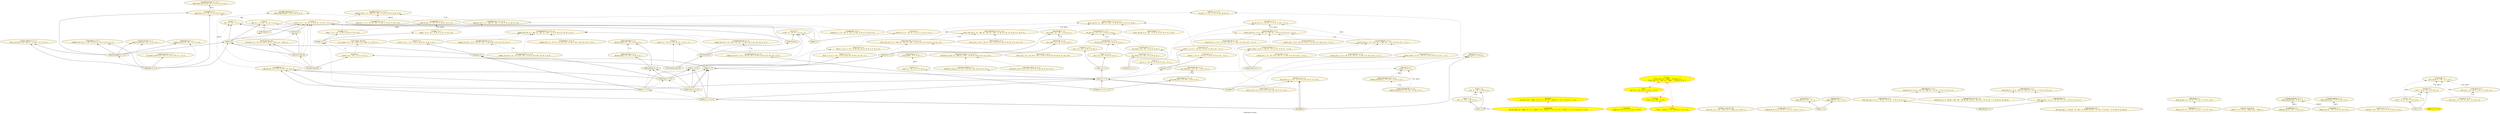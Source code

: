 digraph Is {
  label = "Predicative Classes"
  rankdir = BT

  node [fontname = monospace, style = filled, fillcolor = cornsilk]
  edge [fontname = monospace]

  // IsProper [label = "\N X\nproper (x : A) : X x x"]

  subgraph logic_classes {
    IsIndiscIdForm [label = "\N X Y x s\nindisc_id_form (a b : B) (t : Y a b) : X (s a b) x"]
    IsIdIndiscForm [label = "\N X Y x s\nid_indisc_form (a b : B) (t : X (s a b) x) : Y a b"]
    IsRetr [label = "\N f g\nretr (x : A) : g (f x) = x"]
    IsSect [label = "\N f g\nsect (x : B) : f (g x) = x"]
    IsFunExt [label = "\N\nfun_ext (A B : Type) (f g : A -> B) (a : forall x : A, f x = g x) : f = g", color = red, fillcolor = yellow]
    IsFunExtDep [label = "\N\nfun_ext_dep (A : Type) (P : A -> Type) (f g : forall x : A, P x) (a : forall x : A, f x = g x) : f = g", color = red, fillcolor = yellow]
    IsPropExt [label = "\N\nprop_ext (A B) (a : A <-> B) : A = B", color = red, fillcolor = yellow]
    IsContr [label = "\N\ncontr : exists x : A, forall y : A, x = y", color = red, fillcolor = yellow]
    IsProp [label = "\N\nirrel (x y : A) : x = y", color = red, fillcolor = yellow]
    IsSet [label = "\N\nuip (x y : A) (a b : x = y) : a = b", color = red, fillcolor = yellow]
    IsTrunc [label = "\N\ntrunc_zero (A : Type) : IsTrunc O A\ntrunc_succ (n : nat) (A : Type) : IsTrunc (S n) A", color = red, fillcolor = yellow]

    IsIso [label = "\N f g"]
  }

  subgraph order_theory_classes {
    IsAntisym [label = "\N Xeq Xle\nantisym (x y : A) (a : Xle x y) (b : Xle y x) : Xeq x y"]
    IsAsym [label = "\N X\nasym (x y : A) (a : X x y) (b : X y x) : 0"]
    IsCohRels [label = "\N Xeq Xle Xlt\ncoh_rels (x y : A) : Xle x y <-> Xeq x y \\/ Xlt x y"]
    IsComonoUnFn [label = "\N X Y f\ncomono_un_fn (x y : A) (a : Y (f x) (f y)) : X x y"]
    IsConnex [label = "\N X\nconnex (x y : A) : X x y \\/ X y x"]
    IsCotrans [label = "\N X\ncotrans (x y z : A) (a : X x z) : X x y \\/ X y z"]
    IsIrrefl [label = "\N X\nirrefl (x : A) (a : X x x) : 0"]
    IsLowerBnd [label = "\N X x\nlower_bnd (y : A) : X x y"]
    IsMonoBinFnL [label = "\N X Y k\nmono_bin_fn_l (x y : A1) (z : A0) (a : X x y) : Y (k z x) (k z y)"]
    IsMonoBinFnLR [label = "\N X0 X1 Y k\nmono_bin_fn_l_r (x0 y0 : A0) (a0 : X0 x0 y0) (x1 y1 : A1) (a1 : X1 x1 y1) : Y (k x0 x1) (k y0 y1)"]
    IsMonoBinFnR [label = "\N X Y k\nmono_bin_fn_r (x y : A0) (z : A1) (a : X x y) : Y (k x z) (k y z)"]
    IsMonoBinOpL [label = "\N X k\nmono_bin_op_l (x y z : A) (a : X x y) : X (k z x) (k z y)"]
    IsMonoBinOpLR [label = "\N X k\nmono_bin_op_l_r (x0 y0 : A) (a0 : X x0 y0) (x1 y1 : A) (a1 : X x1 y1) : X (k x0 x1) (k y0 y1)"]
    IsMonoBinOpR [label = "\N X k\nmono_bin_op_r (x y z : A) (a : X x y) : X (k x z) (k y z)"]
    IsMonoUnFn [label = "\N X Y f\nmono_un_fn (x y : A) (a : X x y) : Y (f x) (f y)"]
    IsMonoUnOp [label = "\N X f\nmono_un_op (x y : A) (a : X x y) : X (f x) (f y)"]
    IsRefl [label = "\N X\nrefl (x : A) : X x x"]
    IsStrConnex [label = "\N Xeq Xle\nstr_connex (x y : A) : Xle x y \\/ Xeq x y \\/ Xle y x"]
    IsSubrel [label = "\N Xsub Xsup\nsubrel (x y : A) (a : Xsub x y) : Xsup x y"]
    IsSym [label = "\N X\nsym (x y : A) (a : X x y) : X y x"]
    IsTrans [label = "\N X\ntrans (x y z : A) (a : X x y) (b : X y z) : X x z"]
    IsUpperBnd [label = "\N X x\nupper_bnd (y : A) : X y x"]

    IsApart [label = "\N X"]
    IsBnd [label = "\N X x y"]
    IsEquiv [label = "\N X"]
    IsMonoBinOp [label = "\N X k"]
    IsPartEquiv [label = "\N X"]
    IsPartOrd [label = "\N Xeq Xle"]
    IsPreord [label = "\N X"]
    IsStrPartOrd [label = "\N X"]
    IsStrPreord [label = "\N X"]
    IsStrTotOrd [label = "\N Xeq Xle"]
    IsTotOrd [label = "\N Xeq Xle"]
  }

  subgraph cancel_classes {
    IsCancelActL [label = "\N X al\ncancel_act_l (x : A) (a b : B) (s : X (al x a) (al x b)) : X a b"]
    IsCancelActLR [label = "\N X Y al\ncancel_act_l_r (x y : A) (a : B) (s : Y (al x a) (al y a)) : X x y"]
    IsCancelActR [label = "\N X ar\ncancel_act_r (a b : B) (x : A) (s : X (ar a x) (ar b x)) : X a b"]
    IsCancelActRL [label = "\N X Y ar\ncancel_act_r_l (a : B) (x y : A) (s : Y (ar a x) (ar a y)) : X x y"]
    IsCancelBinFnL [label = "\N X Y k\ncancel_bin_fn_l (x : A1) (y z : A0) (a : Y (k x y) (k x z)) : X y z"]
    IsCancelBinFnR [label = "\N X Y k\ncancel_bin_fn_r (x y : A0) (z : A1) (a : Y (k x z) (k y z)) : X x y"]
    IsCancelFormL [label = "\N X Y s\ncancel_form_l (a b c : B) (t : X (s a b) (s a c)) : Y b c"]
    IsCancelFormR [label = "\N X Y s\ncancel_form_r (a b c : B) (t : X (s a c) (s b c)) : Y a b"]
    IsCancelL [label = "\N X k\ncancel_l (x y z : A) (a : X (k x y) (k x z)) : X y z"]
    IsCancelR [label = "\N X k\ncancel_r (x y z : A) (a : X (k x z) (k y z)) : X x y"]
    IsInj [label = "\N X f\ninj (x y : A) (a : X (f x) (f y)) : X x y"]
    IsInjUnFn [label = "\N X Y f\ninj_un_fn (x y : A) (a : Y (f x) (f y)) : X x y"]

    IsCancel [label = "\N X k"]
    IsCancelForm [label = "\N X Y s"]
  }

  subgraph assoc_classes {
    IsAssoc [label = "\N X k\nassoc (x y z : A) : X (k x (k y z)) (k (k x y) z)"]
    IsCompatActs [label = "\N X al ar\ncompat_acts (x : A) (a : C) (y : B) : X (al x (ar a y)) (ar (al x a) y)"]
    IsCompatBinFns [label = "\N X k m n p\ncompat_bin_fns (x : A0) (y : A1) (z : A2) : X (n x (m y z)) (p (k x y) z)"]
    IsCompatExtActL [label = "\N X k al\ncompat_ext_act_l (x y : A) (a : B) : X (al x (al y a)) (al (k x y) a)"]
    IsCompatExtActR [label = "\N X k ar\ncompat_ext_act_r (a : B) (x y : A) : X (ar a (k x y)) (ar (ar a x) y)"]
    IsCompatIntActL [label = "\N X k al\ncompat_int_act_l (x : A) (a b : B) : X (al x (k a b)) (k (al x a) b)"]
    IsCompatIntActR [label = "\N X k ar\ncompat_int_act_r (a b : B) (x : A) : X (k a (ar b x)) (ar (k a b) x)"]
  }

  subgraph distr_classes {
    IsAntidistrUnFn [label = "\N X f k m\nantidistr_un_fn (x y : A) : X (f (k x y)) (m (f y) (f x))"]
    IsAntidistrUnFns [label = "\N X f g k h m\nantidistr_un_fns (x : A0) (y : A1) : X (h (k x y)) (m (f y) (g x))"]
    IsAntidistrUnOp [label = "\N X f k\nantidistr_un_op (x y : A) : X (f (k x y)) (k (f y) (f x))"]
    IsDistrActL [label = "\N X al k\ndistr_act_l (x : A) (a b : B) : X (al x (k a b)) (k (al x a) (al x b))"]
    IsDistrActR [label = "\N X ar k\ndistr_act_r (a b : B) (x : A) : X (ar (k a b) x) (k (ar a x) (ar b x))"]
    IsDistrBinFnsL [label = "\N X k m n p q\ndistr_bin_fns_l (x : A0) (y : A1) (z : A2) : X (p x (n y z)) (q (k x y) (m x z))"]
    IsDistrBinFnsR [label = "\N X k m n p q\ndistr_bin_fns_r (x : A0) (y : A1) (z : A2) : X (p (n x y) z) (q (k x z) (m y z))"]
    IsDistrL [label = "\N X k m\ndistr_l (x y z : A) : X (k x (m y z)) (m (k x y) (k x z))"]
    IsDistrR [label = "\N X k m\ndistr_r (x y z : A) : X (k (m x y) z) (m (k x z) (k y z))"]
    IsDistrUnFn [label = "\N X f k m\ndistr_un_fn (x y : A) : X (f (k x y)) (m (f x) (f y))"]
    IsDistrUnFns [label = "\N X f g k h m\ndistr_un_fns (x : A0) (y : A1) : X (h (k x y)) (m (f x) (g y))"]
    IsDistrUnOp [label = "\N X f k\ndistr_un_op (x y : A) : X (f (k x y)) (k (f x) (f y))"]

    IsDistr [label = "\N X k m"]
  }

  subgraph inv_classes {
    IsInvBinFnL [label = "\N X x f k\ninv_bin_fn_l (y : A) : X (k (f y) y) x"]
    IsInvBinFnR [label = "\N X x f k\ninv_bin_fn_r (y : A) : X (k y (f y)) x"]
    IsInvFormL [label = "\N X x f s\ninv_form_l (y : A) : X (s (f y) y) x"]
    IsInvFormR [label = "\N X x f s\ninv_form_r (y : A) : X (s y (f y)) x"]
    IsInvL [label = "\N X x f k\ninv_l (y : A) : X (k (f y) y) x"]
    IsInvR [label = "\N X x f k\ninv_r (y : A) : X (k y (f y)) x"]

    IsInv [label = "\N X x f k"]
    IsInvForm [label = "\N X x f s"]
  }

  subgraph unl_classes {
    IsUnlElemActL [label = "\N X x al\nunl_elem_act_l (a : B) : X (al x a) a"]
    IsUnlElemActR [label = "\N X x ar\nunl_elem_act_r (a : B) : X (ar a x) a"]
    IsUnlElemL [label = "\N X x k\nunl_elem_l (y : A) : X (k x y) y"]
    IsUnlElemR [label = "\N X x k\nunl_elem_r (y : A) : X (k y x) y"]

    IsUnlElem [label = "\N X x k"]
  }

  subgraph absorb_classes {
    IsAbsorbElemActLR [label = "\N X a al\nabsorb_elem_act_l_r (x : A) : X (al x a) a"]
    IsAbsorbElemActRL [label = "\N X a ar\nabsorb_elem_act_r_l (x : A) : X (ar a x) a"]
    IsAbsorbElemL [label = "\N X x k\nabsorb_elem_l (y : A) : X (k x y) x"]
    IsAbsorbElemR [label = "\N X x k\nabsorb_elem_r (y : A) : X (k y x) x"]
    IsFixed [label = "\N X x f\nfixed : X (f x) x"]
    IsIdemBinOp [label = "\N X k\nidem_bin_op (x : A) : X (k x x) x"]
    IsIdemElemBinOp [label = "\N X x k\nidem_elem_bin_op : X (k x x) x"]
    IsIdemElemUnOp [label = "\N X x f\nidem_elem_un_op : X (f (f x)) (f x)"]
    IsIdemUnOp [label = "\N X f\nidem_un_op (x : A) : X (f (f x)) (f x)"]
    IsInvol [label = "\N X f\ninvol (x : A) : X (f (f x)) x"]
    IsInvolElem [label = "\N X x f\ninvol_elem : X (f (f x)) x"]

    IsAbsorbElem [label = "\N X x k"]
  }

  subgraph comm_classes {
    IsCommActLR [label = "\N X al f\ncomm_act_l_r (x : A) (a : B) : X (al x (f a)) (f (al x a))"]
    IsCommActRL [label = "\N X ar f\ncomm_act_r_l (a : B) (x : A) : X (ar (f a) x) (f (ar a x))"]
    IsCommBinFnsL [label = "\N X k f m g\ncomm_bin_fns_l (x : A0) (y : A1) : X (m (f x) y) (g (k x y))"]
    IsCommBinFnsR [label = "\N X k f m g\ncomm_bin_fns_r (x : A0) (y : A1) : X (m x (f y)) (g (k x y))"]
    IsCommBinOp [label = "\N X k\ncomm_bin_op (x y : A) : X (k x y) (k y x)"]
    IsCommElemsBinOp [label = "\N X k x y\ncomm_elems_bin_op : X (k x y) (k y x)"]
    IsCommElemsForm [label = "\N X s a b\ncomm_elems_form (a b : B) : X (s a b) (s b a)"]
    IsCommForm [label = "\N X s\ncomm_form (a b : B) : X (s a b) (s b a)"]
    IsCommL [label = "\N X k f\ncomm_l (x y : A) : X (k (f x) y) (f (k x y))"]
    IsCommR [label = "\N X k f\ncomm_r (x y : A) : X (k x (f y)) (f (k x y))"]
    IsCommUnOps [label = "\N X f g\ncomm_un_ops (x : A) : X (f (g x)) (g (f x))"]

    IsComm [label = "\N X k f"]
  }

  subgraph pres_classes {
    IsBinPres [label = "\N X k m f\nbin_pres (x y : A) : X (f (k x y)) (m (f x) (f y))"]
    IsNullPres [label = "\N X x y f\nnull_pres : X (f x) y"]
    IsUnPres [label = "\N X f g h\nun_pres (x : A) : X (h (f x)) (g (h x))"]
  }

  subgraph abstract_algebra_classes {
    IsGrp [label = "\N X x f k"]
    IsGrpActL [label = "\N X x f k Y al"]
    IsGrpHom [label = "\N h"]
    IsMon [label = "\N X x k"]
    IsRing [label = "\N X x f k y m"]
    IsRingHom [label = "\N h"]
    IsRng [label = "\N X x f k m"]
    IsSemigrp [label = "\N X k"]
    IsSemiring [label = "\N X x k y m"]
    IsSemirng [label = "\N X x k m"]
  }

  subgraph metric_classes {
    IsContract [label = "\N X s t f\ncontract (a b : B) : X (t (f a) (f b)) (s a b)"]
    IsInfl [label = "\N X k"]
    IsInflActL [label = "\N X al\ninfl_act_l (x : A) (a : B) : X a (al x a)"]
    IsInflActR [label = "\N X ar\ninfl_act_r (a : B) (x : A) : X a (ar a x)"]
    IsInflL [label = "\N X k\ninfl_l (x y : A) : X y (k x y)"]
    IsInflR [label = "\N X k\ninfl_r (x y : A) : X x (k x y)"]
    IsInflUnOp [label = "\N X f\ninfl_un_op (x : A) : X x (f x)"]
    IsNonnegForm [label = "\N X x s\nnonneg_form (a b : B) : X x (s a b)"]
    IsSubaddForm [label = "\N X k s\nsubadd_form (a b c : B) : X (s a c) (k (s a b) (s b c))"]
    IsToeplitzForm [label = "\N X x s\ntoeplitz_form (a : B) : X (s a a) x"]

    IsMetric [label = "\N X x k d", color = red, fillcolor = yellow]
    IsRealMetric [label = "\N X d"]
    IsRealPseudometric [label = "\N X d"]
  }

  node [style = dashed]

  // Fields

  edge [style = solid]

  subgraph logic_fields {
    IsIso -> IsRetr
    IsIso -> IsSect
  }

  subgraph order_theory_fields {
    IsApart -> IsCotrans
    IsApart -> IsIrrefl
    IsApart -> IsSym
    IsBnd -> IsLowerBnd
    IsBnd -> IsUpperBnd
    IsEquiv -> IsRefl
    IsEquiv -> IsSym
    IsEquiv -> IsTrans
    IsMonoBinOp -> IsMonoBinOpL
    IsMonoBinOp -> IsMonoBinOpR
    IsPartEquiv -> IsSym
    IsPartEquiv -> IsTrans
    IsPartOrd -> IsAntisym
    IsPartOrd -> IsEquiv
    IsPartOrd -> IsPreord
    // IsPartOrd -> IsProper
    IsPreord -> IsRefl
    IsPreord -> IsTrans
    IsStrPartOrd -> IsIrrefl
    IsStrPartOrd -> IsTrans
    IsStrPreord -> IsIrrefl
    IsStrPreord -> IsTrans
    IsStrTotOrd -> IsConnex
    // IsStrTotOrd -> IsProper
    IsStrTotOrd -> IsStrPartOrd
    IsTotOrd -> IsConnex
    IsTotOrd -> IsPartOrd
  }

  subgraph metric_geometry_fields {
    IsInfl -> IsInflL
    IsInfl -> IsInflR
    IsRealMetric -> IsCommForm
    IsRealMetric -> IsEquiv
    IsRealMetric -> IsIdIndiscForm
    IsRealMetric -> IsIndiscIdForm
    IsRealMetric -> IsSubaddForm
    IsRealPseudometric -> IsCommForm
    IsRealPseudometric -> IsEquiv
    IsRealPseudometric -> IsIndiscIdForm
    IsRealPseudometric -> IsNonnegForm
    IsRealPseudometric -> IsSubaddForm
    IsRealPseudometric -> IsToeplitzForm
  }

  subgraph abstract_algebra_fields {
    IsAbsorbElem -> IsAbsorbElemL
    IsAbsorbElem -> IsAbsorbElemR
    IsCancel -> IsCancelL
    IsCancel -> IsCancelR
    IsCancelForm -> IsCancelFormL
    IsCancelForm -> IsCancelFormR
    IsComm -> IsCommL
    IsComm -> IsCommR
    IsDistr -> IsDistrL
    IsDistr -> IsDistrR
    IsGrp -> IsInv
    IsGrp -> IsMon
    // IsGrp -> IsProper
    IsGrpActL -> IsCompatExtActL
    IsGrpActL -> IsGrp
    IsGrpActL -> IsUnlElemActL
    // IsGrpActL -> IsProper
    IsGrpHom -> IsBinPres
    IsGrpHom -> IsGrp
    IsGrpHom -> IsGrp
    // IsGrpHom -> IsProper
    IsInv -> IsInvL
    IsInv -> IsInvR
    IsInvForm -> IsInvFormL
    IsInvForm -> IsInvFormR
    IsMon -> IsSemigrp
    IsMon -> IsUnlElem
    IsRing -> IsCommBinOp
    IsRing -> IsDistr
    IsRing -> IsGrp
    IsRing -> IsMon
    IsRingHom -> IsBinPres
    IsRingHom -> IsBinPres
    IsRingHom -> IsNullPres
    IsRingHom -> IsRing
    IsRingHom -> IsRing
    // IsRingHom -> IsProper
    IsRng -> IsCommBinOp
    IsRng -> IsDistr
    IsRng -> IsGrp
    IsRng -> IsSemigrp
    IsSemigrp -> IsAssoc
    IsSemigrp -> IsEquiv
    // IsSemigrp -> IsProper
    IsSemiring -> IsAbsorbElem
    IsSemiring -> IsCommBinOp
    IsSemiring -> IsDistr
    IsSemiring -> IsMon
    IsSemiring -> IsMon
    IsSemirng -> IsAbsorbElem
    IsSemirng -> IsCommBinOp
    IsSemirng -> IsDistr
    IsSemirng -> IsMon
    IsSemirng -> IsSemigrp
    IsUnlElem -> IsUnlElemL
    IsUnlElem -> IsUnlElemR
  }

  // Derivations

  edge [style = dashed]

  subgraph logic_derivations {
    IsIso -> IsIso [label = "flip"]
    IsRetr -> IsSect [label = "flip"]

    edge [color = red]

    IsContr -> IsProp
    IsContr -> IsTrunc
    IsFunExtDep -> IsFunExt
    IsProp -> IsSet
    IsProp -> IsTrunc
    IsSet -> IsTrunc
    IsTrunc -> IsContr
    IsTrunc -> IsProp
    IsTrunc -> IsSet
  }

  subgraph order_theory_derivations {
    IsConnex -> IsComm [label = "or"]
    IsConnex -> IsStrConnex
    IsEquiv -> IsPartEquiv
    IsEquiv -> IsPreord
    IsMonoBinFnLR -> IsMonoBinFnL
    IsMonoBinFnLR -> IsMonoBinFnR
    IsMonoBinOpL -> IsMonoBinFnL
    IsMonoBinOpR -> IsMonoBinFnR
    IsMonoUnFn -> IsMonoUnOp
    IsPartOrd -> IsRefl
    IsPartOrd -> IsTrans
    IsStrPartOrd -> IsAsym
    IsStrPartOrd -> IsStrPreord
    IsStrTotOrd -> IsAsym
    IsStrTotOrd -> IsIrrefl
    IsStrTotOrd -> IsTrans
    IsSym -> IsCommForm [label = "impl"]
    IsTotOrd -> IsAntisym
    IsTotOrd -> IsRefl
    IsTotOrd -> IsTrans
  }

  subgraph metric_geometry_derivations {
    IsInflActL -> IsInflActR [label = "flip"]
    IsInflActL -> IsInflUnOp [label = "apply"]
    IsInflActR -> IsInflUnOp [label = "flip apply"]
    IsInflL -> IsInflR [label = "flip"]
    IsInflL -> IsInflUnOp [label = "apply"]
    IsInflR -> IsInflUnOp [label = "flip apply"]
    IsRealMetric -> IsNonnegForm
    IsRealMetric -> IsRealPseudometric
    IsRealMetric -> IsToeplitzForm
    // IsRealPseudometric -> IsProper
  }

  subgraph abstract_algebra_derivations {
    IsAbsorbElemActLR -> IsFixed [label = "apply"]
    IsAbsorbElemActRL -> IsAbsorbElemActLR [label = "flip"]
    IsAbsorbElemActRL -> IsFixed [label = "flip apply"]
    IsAbsorbElemL -> IsAbsorbElemR [label = "flip"]
    IsAntidistrUnFn -> IsAntidistrUnFns
    IsAntidistrUnOp -> IsAntidistrUnFns
    IsAssoc -> IsCompatBinFns
    IsCancelActL -> IsCancelBinFnL
    IsCancelActLR -> IsCancelBinFnR
    IsCancelActR -> IsCancelBinFnR
    IsCancelActRL -> IsCancelBinFnL
    IsCancelBinFnL -> IsCancelBinFnR [label = "flip"]
    IsCancelBinFnL -> IsInjUnFn [label = "apply"]
    IsCancelBinFnR -> IsInjUnFn [label = "flip apply"]
    IsCancelFormL -> IsCancelBinFnL
    IsCancelFormR -> IsCancelBinFnR
    IsCancelL -> IsCancelBinFnL
    IsCancelR -> IsCancelBinFnR
    IsCommActLR -> IsCommBinFnsR
    IsCommActRL -> IsCommBinFnsL
    IsCommBinFnsL -> IsCommBinFnsR [label = "flip"]
    IsCommBinOp -> IsCommElemsBinOp [label = "apply"]
    IsCommForm -> IsCommElemsForm [label = "apply"]
    IsCommL -> IsCommBinFnsL
    IsCommL -> IsCommUnOps [label = "flip apply"]
    IsCommR -> IsCommBinFnsR
    IsCommR -> IsCommUnOps [label = "apply"]
    IsCommUnOps -> IsCommElemsBinOp [label = "compose"]
    IsCommUnOps -> IsUnPres
    IsCompatActs -> IsCompatBinFns
    IsCompatExtActL -> IsCompatBinFns
    IsCompatExtActL -> IsCompatExtActR [label = "flip"]
    IsCompatExtActR -> IsCompatBinFns
    IsCompatIntActL -> IsCompatBinFns
    IsCompatIntActL -> IsCompatIntActR [label = "flip"]
    IsCompatIntActR -> IsCompatBinFns
    IsDistrActL -> IsDistrBinFnsL
    IsDistrActR -> IsDistrBinFnsR
    IsDistrBinFnsL -> IsDistrBinFnsR [label = "flip"]
    IsDistrBinFnsL -> IsDistrUnFns [label = "apply"]
    IsDistrBinFnsR -> IsDistrUnFns [label = "flip apply"]
    IsDistrL -> IsDistrBinFnsL
    IsDistrR -> IsDistrBinFnsR
    IsDistrUnFn -> IsBinPres
    IsDistrUnFn -> IsDistrUnFns
    IsDistrUnOp -> IsDistrUnFns
    IsFixed -> IsNullPres
    IsGrp -> IsAntidistrUnOp
    IsGrp -> IsCancel
    IsGrp -> IsFixed
    IsGrp -> IsInj
    IsGrp -> IsInvol
    IsGrpHom -> IsNullPres
    IsGrpHom -> IsUnPres
    IsIdemBinOp -> IsIdemElemBinOp [label = "apply"]
    IsIdemUnOp -> IsIdemElemBinOp [label = "compose"]
    IsIdemUnOp -> IsIdemElemUnOp [label = "apply"]
    IsInj -> IsInjUnFn
    IsInvBinFnL -> IsInvBinFnR [label = "flip"]
    IsInvFormL -> IsInvBinFnL
    IsInvFormR -> IsInvBinFnR
    IsInvL -> IsInvBinFnL
    IsInvR -> IsInvBinFnR
    IsInvol -> IsInvolElem [label = "apply"]
    IsRing -> IsRng
    IsRing -> IsSemiring
    IsRng -> IsAbsorbElem
    IsRng -> IsComm
    IsRng -> IsSemirng
    IsSemiring -> IsSemirng
    IsUnlElemActL -> IsUnlElemActR [label = "flip"]
    IsUnlElemL -> IsUnlElemR [label = "flip"]
  }

  // Specializations
}
